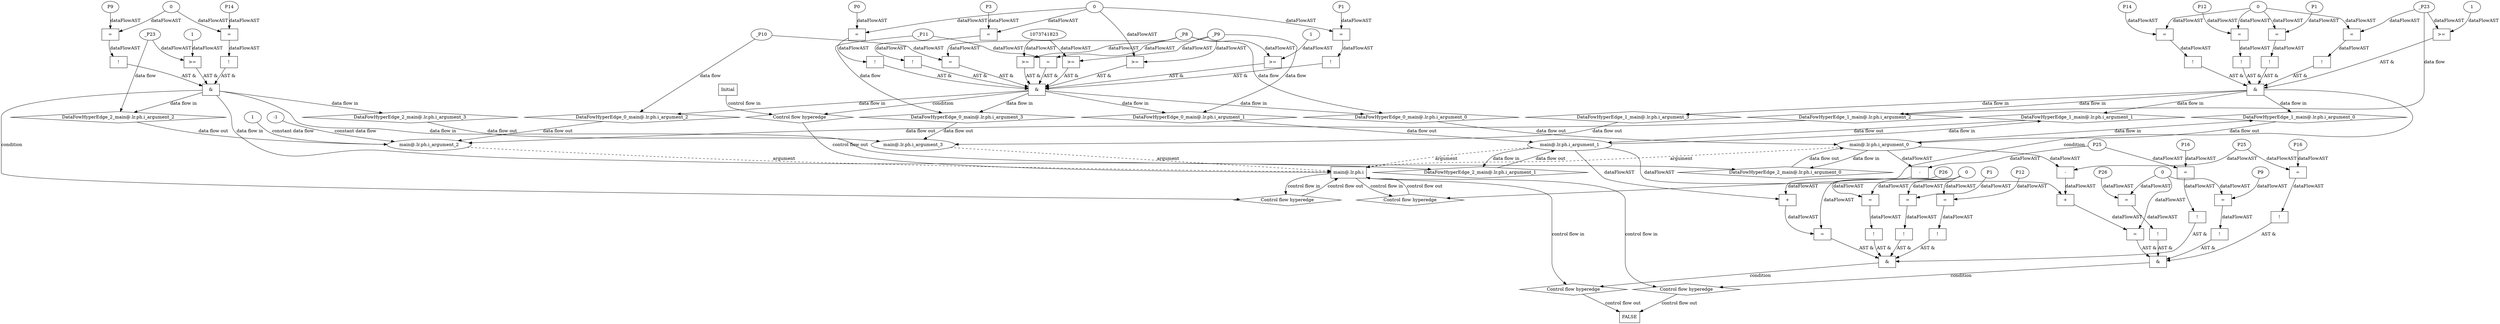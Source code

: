 digraph dag {
"main@.lr.ph.i" [label="main@.lr.ph.i" nodeName="main@.lr.ph.i" class=cfn  shape="rect"];
FALSE [label="FALSE" nodeName=FALSE class=cfn  shape="rect"];
Initial [label="Initial" nodeName=Initial class=cfn  shape="rect"];
ControlFowHyperEdge_0 [label="Control flow hyperedge" nodeName=ControlFowHyperEdge_0 class=controlFlowHyperEdge shape="diamond"];
"Initial" -> ControlFowHyperEdge_0 [label="control flow in"]
ControlFowHyperEdge_0 -> "main@.lr.ph.i" [label="control flow out"]
ControlFowHyperEdge_1 [label="Control flow hyperedge" nodeName=ControlFowHyperEdge_1 class=controlFlowHyperEdge shape="diamond"];
"main@.lr.ph.i" -> ControlFowHyperEdge_1 [label="control flow in"]
ControlFowHyperEdge_1 -> "main@.lr.ph.i" [label="control flow out"]
ControlFowHyperEdge_2 [label="Control flow hyperedge" nodeName=ControlFowHyperEdge_2 class=controlFlowHyperEdge shape="diamond"];
"main@.lr.ph.i" -> ControlFowHyperEdge_2 [label="control flow in"]
ControlFowHyperEdge_2 -> "main@.lr.ph.i" [label="control flow out"]
ControlFowHyperEdge_3 [label="Control flow hyperedge" nodeName=ControlFowHyperEdge_3 class=controlFlowHyperEdge shape="diamond"];
"main@.lr.ph.i" -> ControlFowHyperEdge_3 [label="control flow in"]
ControlFowHyperEdge_3 -> "FALSE" [label="control flow out"]
ControlFowHyperEdge_4 [label="Control flow hyperedge" nodeName=ControlFowHyperEdge_4 class=controlFlowHyperEdge shape="diamond"];
"main@.lr.ph.i" -> ControlFowHyperEdge_4 [label="control flow in"]
ControlFowHyperEdge_4 -> "FALSE" [label="control flow out"]
"main@.lr.ph.i_argument_0" [label="main@.lr.ph.i_argument_0" nodeName=argument0 class=argument  head="main@.lr.ph.i" shape="oval"];
"main@.lr.ph.i_argument_0" -> "main@.lr.ph.i"[label="argument" style="dashed"]
"main@.lr.ph.i_argument_1" [label="main@.lr.ph.i_argument_1" nodeName=argument1 class=argument  head="main@.lr.ph.i" shape="oval"];
"main@.lr.ph.i_argument_1" -> "main@.lr.ph.i"[label="argument" style="dashed"]
"main@.lr.ph.i_argument_2" [label="main@.lr.ph.i_argument_2" nodeName=argument2 class=argument  head="main@.lr.ph.i" shape="oval"];
"main@.lr.ph.i_argument_2" -> "main@.lr.ph.i"[label="argument" style="dashed"]
"main@.lr.ph.i_argument_3" [label="main@.lr.ph.i_argument_3" nodeName=argument3 class=argument  head="main@.lr.ph.i" shape="oval"];
"main@.lr.ph.i_argument_3" -> "main@.lr.ph.i"[label="argument" style="dashed"]

"xxxmain@.lr.ph.i___Initial_0xxx_and" [label="&" nodeName="xxxmain@.lr.ph.i___Initial_0xxx_and" class=Operator shape="rect"];
"xxxmain@.lr.ph.i___Initial_0xxxguard7_node_0" [label=">=" nodeName="xxxmain@.lr.ph.i___Initial_0xxxguard7_node_0" class=Operator  shape="rect"];
"xxxmain@.lr.ph.i___Initial_0xxxguard7_node_2" [label="1" nodeName="xxxmain@.lr.ph.i___Initial_0xxxguard7_node_2" class=Literal ];
"xxxmain@.lr.ph.i___Initial_0xxxdataFlow_0_node_0" -> "xxxmain@.lr.ph.i___Initial_0xxxguard7_node_0"[label="dataFlowAST"]
"xxxmain@.lr.ph.i___Initial_0xxxguard7_node_2" -> "xxxmain@.lr.ph.i___Initial_0xxxguard7_node_0"[label="dataFlowAST"]

"xxxmain@.lr.ph.i___Initial_0xxxguard7_node_0" -> "xxxmain@.lr.ph.i___Initial_0xxx_and" [label="AST &"];
"xxxmain@.lr.ph.i___Initial_0xxxguard5_node_0" [label="=" nodeName="xxxmain@.lr.ph.i___Initial_0xxxguard5_node_0" class=Operator  shape="rect"];
"xxxmain@.lr.ph.i___Initial_0xxxdataFlow3_node_0" -> "xxxmain@.lr.ph.i___Initial_0xxxguard5_node_0"[label="dataFlowAST"]
"xxxmain@.lr.ph.i___Initial_0xxxdataFlow1_node_0" -> "xxxmain@.lr.ph.i___Initial_0xxxguard5_node_0"[label="dataFlowAST"]

"xxxmain@.lr.ph.i___Initial_0xxxguard5_node_0" -> "xxxmain@.lr.ph.i___Initial_0xxx_and" [label="AST &"];
"xxxmain@.lr.ph.i___Initial_0xxxguard6_node_0" [label="!" nodeName="xxxmain@.lr.ph.i___Initial_0xxxguard6_node_0" class=Operator shape="rect"];
"xxxmain@.lr.ph.i___Initial_0xxxguard6_node_1" [label="=" nodeName="xxxmain@.lr.ph.i___Initial_0xxxguard6_node_1" class=Operator  shape="rect"];
"xxxmain@.lr.ph.i___Initial_0xxxguard6_node_2" [label="P3" nodeName="xxxmain@.lr.ph.i___Initial_0xxxguard6_node_2" class=Constant ];
"xxxmain@.lr.ph.i___Initial_0xxxguard6_node_1" -> "xxxmain@.lr.ph.i___Initial_0xxxguard6_node_0"[label="dataFlowAST"]
"xxxmain@.lr.ph.i___Initial_0xxxguard6_node_2" -> "xxxmain@.lr.ph.i___Initial_0xxxguard6_node_1"[label="dataFlowAST"]
"xxxmain@.lr.ph.i___Initial_0xxxguard_0_node_2" -> "xxxmain@.lr.ph.i___Initial_0xxxguard6_node_1"[label="dataFlowAST"]

"xxxmain@.lr.ph.i___Initial_0xxxguard6_node_0" -> "xxxmain@.lr.ph.i___Initial_0xxx_and" [label="AST &"];
"xxxmain@.lr.ph.i___Initial_0xxxguard3_node_0" [label="=" nodeName="xxxmain@.lr.ph.i___Initial_0xxxguard3_node_0" class=Operator  shape="rect"];
"xxxmain@.lr.ph.i___Initial_0xxxdataFlow2_node_0" -> "xxxmain@.lr.ph.i___Initial_0xxxguard3_node_0"[label="dataFlowAST"]
"xxxmain@.lr.ph.i___Initial_0xxxdataFlow_0_node_0" -> "xxxmain@.lr.ph.i___Initial_0xxxguard3_node_0"[label="dataFlowAST"]

"xxxmain@.lr.ph.i___Initial_0xxxguard3_node_0" -> "xxxmain@.lr.ph.i___Initial_0xxx_and" [label="AST &"];
"xxxmain@.lr.ph.i___Initial_0xxxguard2_node_0" [label=">=" nodeName="xxxmain@.lr.ph.i___Initial_0xxxguard2_node_0" class=Operator  shape="rect"];
"xxxmain@.lr.ph.i___Initial_0xxxguard1_node_1" -> "xxxmain@.lr.ph.i___Initial_0xxxguard2_node_0"[label="dataFlowAST"]
"xxxmain@.lr.ph.i___Initial_0xxxdataFlow1_node_0" -> "xxxmain@.lr.ph.i___Initial_0xxxguard2_node_0"[label="dataFlowAST"]

"xxxmain@.lr.ph.i___Initial_0xxxguard2_node_0" -> "xxxmain@.lr.ph.i___Initial_0xxx_and" [label="AST &"];
"xxxmain@.lr.ph.i___Initial_0xxxguard1_node_0" [label=">=" nodeName="xxxmain@.lr.ph.i___Initial_0xxxguard1_node_0" class=Operator  shape="rect"];
"xxxmain@.lr.ph.i___Initial_0xxxguard1_node_1" [label="1073741823" nodeName="xxxmain@.lr.ph.i___Initial_0xxxguard1_node_1" class=Literal ];
"xxxmain@.lr.ph.i___Initial_0xxxguard1_node_1" -> "xxxmain@.lr.ph.i___Initial_0xxxguard1_node_0"[label="dataFlowAST"]
"xxxmain@.lr.ph.i___Initial_0xxxdataFlow_0_node_0" -> "xxxmain@.lr.ph.i___Initial_0xxxguard1_node_0"[label="dataFlowAST"]

"xxxmain@.lr.ph.i___Initial_0xxxguard1_node_0" -> "xxxmain@.lr.ph.i___Initial_0xxx_and" [label="AST &"];
"xxxmain@.lr.ph.i___Initial_0xxxguard_0_node_0" [label=">=" nodeName="xxxmain@.lr.ph.i___Initial_0xxxguard_0_node_0" class=Operator  shape="rect"];
"xxxmain@.lr.ph.i___Initial_0xxxguard_0_node_2" [label="0" nodeName="xxxmain@.lr.ph.i___Initial_0xxxguard_0_node_2" class=Literal ];
"xxxmain@.lr.ph.i___Initial_0xxxdataFlow1_node_0" -> "xxxmain@.lr.ph.i___Initial_0xxxguard_0_node_0"[label="dataFlowAST"]
"xxxmain@.lr.ph.i___Initial_0xxxguard_0_node_2" -> "xxxmain@.lr.ph.i___Initial_0xxxguard_0_node_0"[label="dataFlowAST"]

"xxxmain@.lr.ph.i___Initial_0xxxguard_0_node_0" -> "xxxmain@.lr.ph.i___Initial_0xxx_and" [label="AST &"];
"xxxmain@.lr.ph.i___Initial_0xxxguard8_node_0" [label="!" nodeName="xxxmain@.lr.ph.i___Initial_0xxxguard8_node_0" class=Operator shape="rect"];
"xxxmain@.lr.ph.i___Initial_0xxxguard8_node_1" [label="=" nodeName="xxxmain@.lr.ph.i___Initial_0xxxguard8_node_1" class=Operator  shape="rect"];
"xxxmain@.lr.ph.i___Initial_0xxxguard8_node_2" [label="P1" nodeName="xxxmain@.lr.ph.i___Initial_0xxxguard8_node_2" class=Constant ];
"xxxmain@.lr.ph.i___Initial_0xxxguard8_node_1" -> "xxxmain@.lr.ph.i___Initial_0xxxguard8_node_0"[label="dataFlowAST"]
"xxxmain@.lr.ph.i___Initial_0xxxguard8_node_2" -> "xxxmain@.lr.ph.i___Initial_0xxxguard8_node_1"[label="dataFlowAST"]
"xxxmain@.lr.ph.i___Initial_0xxxguard_0_node_2" -> "xxxmain@.lr.ph.i___Initial_0xxxguard8_node_1"[label="dataFlowAST"]

"xxxmain@.lr.ph.i___Initial_0xxxguard8_node_0" -> "xxxmain@.lr.ph.i___Initial_0xxx_and" [label="AST &"];
"xxxmain@.lr.ph.i___Initial_0xxxguard4_node_0" [label="!" nodeName="xxxmain@.lr.ph.i___Initial_0xxxguard4_node_0" class=Operator shape="rect"];
"xxxmain@.lr.ph.i___Initial_0xxxguard4_node_1" [label="=" nodeName="xxxmain@.lr.ph.i___Initial_0xxxguard4_node_1" class=Operator  shape="rect"];
"xxxmain@.lr.ph.i___Initial_0xxxguard4_node_2" [label="P0" nodeName="xxxmain@.lr.ph.i___Initial_0xxxguard4_node_2" class=Constant ];
"xxxmain@.lr.ph.i___Initial_0xxxguard4_node_1" -> "xxxmain@.lr.ph.i___Initial_0xxxguard4_node_0"[label="dataFlowAST"]
"xxxmain@.lr.ph.i___Initial_0xxxguard4_node_2" -> "xxxmain@.lr.ph.i___Initial_0xxxguard4_node_1"[label="dataFlowAST"]
"xxxmain@.lr.ph.i___Initial_0xxxguard_0_node_2" -> "xxxmain@.lr.ph.i___Initial_0xxxguard4_node_1"[label="dataFlowAST"]

"xxxmain@.lr.ph.i___Initial_0xxxguard4_node_0" -> "xxxmain@.lr.ph.i___Initial_0xxx_and" [label="AST &"];
"xxxmain@.lr.ph.i___Initial_0xxx_and" -> "ControlFowHyperEdge_0" [label="condition"];
"xxxmain@.lr.ph.i___Initial_0xxxdataFlow_0_node_0" [label="_P8" nodeName="xxxmain@.lr.ph.i___Initial_0xxxdataFlow_0_node_0" class=Constant ];

"xxxmain@.lr.ph.i___Initial_0xxxdataFlow_0_node_0" -> "DataFowHyperEdge_0_main@.lr.ph.i_argument_0" [label="data flow"];
"xxxmain@.lr.ph.i___Initial_0xxxdataFlow1_node_0" [label="_P9" nodeName="xxxmain@.lr.ph.i___Initial_0xxxdataFlow1_node_0" class=Constant ];

"xxxmain@.lr.ph.i___Initial_0xxxdataFlow1_node_0" -> "DataFowHyperEdge_0_main@.lr.ph.i_argument_1" [label="data flow"];
"xxxmain@.lr.ph.i___Initial_0xxxdataFlow2_node_0" [label="_P10" nodeName="xxxmain@.lr.ph.i___Initial_0xxxdataFlow2_node_0" class=Constant ];

"xxxmain@.lr.ph.i___Initial_0xxxdataFlow2_node_0" -> "DataFowHyperEdge_0_main@.lr.ph.i_argument_2" [label="data flow"];
"xxxmain@.lr.ph.i___Initial_0xxxdataFlow3_node_0" [label="_P11" nodeName="xxxmain@.lr.ph.i___Initial_0xxxdataFlow3_node_0" class=Constant ];

"xxxmain@.lr.ph.i___Initial_0xxxdataFlow3_node_0" -> "DataFowHyperEdge_0_main@.lr.ph.i_argument_3" [label="data flow"];
"xxxmain@.lr.ph.i___main@.lr.ph.i_1xxx_and" [label="&" nodeName="xxxmain@.lr.ph.i___main@.lr.ph.i_1xxx_and" class=Operator shape="rect"];
"xxxmain@.lr.ph.i___main@.lr.ph.i_1xxxguard2_node_0" [label="!" nodeName="xxxmain@.lr.ph.i___main@.lr.ph.i_1xxxguard2_node_0" class=Operator shape="rect"];
"xxxmain@.lr.ph.i___main@.lr.ph.i_1xxxguard2_node_1" [label="=" nodeName="xxxmain@.lr.ph.i___main@.lr.ph.i_1xxxguard2_node_1" class=Operator  shape="rect"];
"xxxmain@.lr.ph.i___main@.lr.ph.i_1xxxguard2_node_2" [label="P12" nodeName="xxxmain@.lr.ph.i___main@.lr.ph.i_1xxxguard2_node_2" class=Constant ];
"xxxmain@.lr.ph.i___main@.lr.ph.i_1xxxguard2_node_1" -> "xxxmain@.lr.ph.i___main@.lr.ph.i_1xxxguard2_node_0"[label="dataFlowAST"]
"xxxmain@.lr.ph.i___main@.lr.ph.i_1xxxguard2_node_2" -> "xxxmain@.lr.ph.i___main@.lr.ph.i_1xxxguard2_node_1"[label="dataFlowAST"]
"xxxmain@.lr.ph.i___main@.lr.ph.i_1xxxguard1_node_3" -> "xxxmain@.lr.ph.i___main@.lr.ph.i_1xxxguard2_node_1"[label="dataFlowAST"]

"xxxmain@.lr.ph.i___main@.lr.ph.i_1xxxguard2_node_0" -> "xxxmain@.lr.ph.i___main@.lr.ph.i_1xxx_and" [label="AST &"];
"xxxmain@.lr.ph.i___main@.lr.ph.i_1xxxguard_0_node_0" [label=">=" nodeName="xxxmain@.lr.ph.i___main@.lr.ph.i_1xxxguard_0_node_0" class=Operator  shape="rect"];
"xxxmain@.lr.ph.i___main@.lr.ph.i_1xxxguard_0_node_1" [label="1" nodeName="xxxmain@.lr.ph.i___main@.lr.ph.i_1xxxguard_0_node_1" class=Literal ];
"xxxmain@.lr.ph.i___main@.lr.ph.i_1xxxguard_0_node_1" -> "xxxmain@.lr.ph.i___main@.lr.ph.i_1xxxguard_0_node_0"[label="dataFlowAST"]
"xxxmain@.lr.ph.i___main@.lr.ph.i_1xxxdataFlow_0_node_0" -> "xxxmain@.lr.ph.i___main@.lr.ph.i_1xxxguard_0_node_0"[label="dataFlowAST"]

"xxxmain@.lr.ph.i___main@.lr.ph.i_1xxxguard_0_node_0" -> "xxxmain@.lr.ph.i___main@.lr.ph.i_1xxx_and" [label="AST &"];
"xxxmain@.lr.ph.i___main@.lr.ph.i_1xxxguard3_node_0" [label="!" nodeName="xxxmain@.lr.ph.i___main@.lr.ph.i_1xxxguard3_node_0" class=Operator shape="rect"];
"xxxmain@.lr.ph.i___main@.lr.ph.i_1xxxguard3_node_1" [label="=" nodeName="xxxmain@.lr.ph.i___main@.lr.ph.i_1xxxguard3_node_1" class=Operator  shape="rect"];
"xxxmain@.lr.ph.i___main@.lr.ph.i_1xxxguard3_node_2" [label="P14" nodeName="xxxmain@.lr.ph.i___main@.lr.ph.i_1xxxguard3_node_2" class=Constant ];
"xxxmain@.lr.ph.i___main@.lr.ph.i_1xxxguard3_node_1" -> "xxxmain@.lr.ph.i___main@.lr.ph.i_1xxxguard3_node_0"[label="dataFlowAST"]
"xxxmain@.lr.ph.i___main@.lr.ph.i_1xxxguard3_node_2" -> "xxxmain@.lr.ph.i___main@.lr.ph.i_1xxxguard3_node_1"[label="dataFlowAST"]
"xxxmain@.lr.ph.i___main@.lr.ph.i_1xxxguard1_node_3" -> "xxxmain@.lr.ph.i___main@.lr.ph.i_1xxxguard3_node_1"[label="dataFlowAST"]

"xxxmain@.lr.ph.i___main@.lr.ph.i_1xxxguard3_node_0" -> "xxxmain@.lr.ph.i___main@.lr.ph.i_1xxx_and" [label="AST &"];
"xxxmain@.lr.ph.i___main@.lr.ph.i_1xxxguard1_node_0" [label="!" nodeName="xxxmain@.lr.ph.i___main@.lr.ph.i_1xxxguard1_node_0" class=Operator shape="rect"];
"xxxmain@.lr.ph.i___main@.lr.ph.i_1xxxguard1_node_1" [label="=" nodeName="xxxmain@.lr.ph.i___main@.lr.ph.i_1xxxguard1_node_1" class=Operator  shape="rect"];
"xxxmain@.lr.ph.i___main@.lr.ph.i_1xxxguard1_node_2" [label="P1" nodeName="xxxmain@.lr.ph.i___main@.lr.ph.i_1xxxguard1_node_2" class=Constant ];
"xxxmain@.lr.ph.i___main@.lr.ph.i_1xxxguard1_node_3" [label="0" nodeName="xxxmain@.lr.ph.i___main@.lr.ph.i_1xxxguard1_node_3" class=Literal ];
"xxxmain@.lr.ph.i___main@.lr.ph.i_1xxxguard1_node_1" -> "xxxmain@.lr.ph.i___main@.lr.ph.i_1xxxguard1_node_0"[label="dataFlowAST"]
"xxxmain@.lr.ph.i___main@.lr.ph.i_1xxxguard1_node_2" -> "xxxmain@.lr.ph.i___main@.lr.ph.i_1xxxguard1_node_1"[label="dataFlowAST"]
"xxxmain@.lr.ph.i___main@.lr.ph.i_1xxxguard1_node_3" -> "xxxmain@.lr.ph.i___main@.lr.ph.i_1xxxguard1_node_1"[label="dataFlowAST"]

"xxxmain@.lr.ph.i___main@.lr.ph.i_1xxxguard1_node_0" -> "xxxmain@.lr.ph.i___main@.lr.ph.i_1xxx_and" [label="AST &"];
"xxxmain@.lr.ph.i___main@.lr.ph.i_1xxxguard4_node_0" [label="!" nodeName="xxxmain@.lr.ph.i___main@.lr.ph.i_1xxxguard4_node_0" class=Operator shape="rect"];
"xxxmain@.lr.ph.i___main@.lr.ph.i_1xxxguard4_node_1" [label="=" nodeName="xxxmain@.lr.ph.i___main@.lr.ph.i_1xxxguard4_node_1" class=Operator  shape="rect"];
"xxxmain@.lr.ph.i___main@.lr.ph.i_1xxxguard4_node_1" -> "xxxmain@.lr.ph.i___main@.lr.ph.i_1xxxguard4_node_0"[label="dataFlowAST"]
"xxxmain@.lr.ph.i___main@.lr.ph.i_1xxxdataFlow_0_node_0" -> "xxxmain@.lr.ph.i___main@.lr.ph.i_1xxxguard4_node_1"[label="dataFlowAST"]
"xxxmain@.lr.ph.i___main@.lr.ph.i_1xxxguard1_node_3" -> "xxxmain@.lr.ph.i___main@.lr.ph.i_1xxxguard4_node_1"[label="dataFlowAST"]

"xxxmain@.lr.ph.i___main@.lr.ph.i_1xxxguard4_node_0" -> "xxxmain@.lr.ph.i___main@.lr.ph.i_1xxx_and" [label="AST &"];
"xxxmain@.lr.ph.i___main@.lr.ph.i_1xxx_and" -> "ControlFowHyperEdge_1" [label="condition"];
"xxxmain@.lr.ph.i___main@.lr.ph.i_1xxxdataFlow_0_node_0" [label="_P23" nodeName="xxxmain@.lr.ph.i___main@.lr.ph.i_1xxxdataFlow_0_node_0" class=Constant ];

"xxxmain@.lr.ph.i___main@.lr.ph.i_1xxxdataFlow_0_node_0" -> "DataFowHyperEdge_1_main@.lr.ph.i_argument_2" [label="data flow"];
"xxxmain@.lr.ph.i___main@.lr.ph.i_2xxx_and" [label="&" nodeName="xxxmain@.lr.ph.i___main@.lr.ph.i_2xxx_and" class=Operator shape="rect"];
"xxxmain@.lr.ph.i___main@.lr.ph.i_2xxxguard_0_node_0" [label="!" nodeName="xxxmain@.lr.ph.i___main@.lr.ph.i_2xxxguard_0_node_0" class=Operator shape="rect"];
"xxxmain@.lr.ph.i___main@.lr.ph.i_2xxxguard_0_node_1" [label="=" nodeName="xxxmain@.lr.ph.i___main@.lr.ph.i_2xxxguard_0_node_1" class=Operator  shape="rect"];
"xxxmain@.lr.ph.i___main@.lr.ph.i_2xxxguard_0_node_2" [label="P9" nodeName="xxxmain@.lr.ph.i___main@.lr.ph.i_2xxxguard_0_node_2" class=Constant ];
"xxxmain@.lr.ph.i___main@.lr.ph.i_2xxxguard_0_node_3" [label="0" nodeName="xxxmain@.lr.ph.i___main@.lr.ph.i_2xxxguard_0_node_3" class=Literal ];
"xxxmain@.lr.ph.i___main@.lr.ph.i_2xxxguard_0_node_1" -> "xxxmain@.lr.ph.i___main@.lr.ph.i_2xxxguard_0_node_0"[label="dataFlowAST"]
"xxxmain@.lr.ph.i___main@.lr.ph.i_2xxxguard_0_node_2" -> "xxxmain@.lr.ph.i___main@.lr.ph.i_2xxxguard_0_node_1"[label="dataFlowAST"]
"xxxmain@.lr.ph.i___main@.lr.ph.i_2xxxguard_0_node_3" -> "xxxmain@.lr.ph.i___main@.lr.ph.i_2xxxguard_0_node_1"[label="dataFlowAST"]

"xxxmain@.lr.ph.i___main@.lr.ph.i_2xxxguard_0_node_0" -> "xxxmain@.lr.ph.i___main@.lr.ph.i_2xxx_and" [label="AST &"];
"xxxmain@.lr.ph.i___main@.lr.ph.i_2xxxguard1_node_0" [label="!" nodeName="xxxmain@.lr.ph.i___main@.lr.ph.i_2xxxguard1_node_0" class=Operator shape="rect"];
"xxxmain@.lr.ph.i___main@.lr.ph.i_2xxxguard1_node_1" [label="=" nodeName="xxxmain@.lr.ph.i___main@.lr.ph.i_2xxxguard1_node_1" class=Operator  shape="rect"];
"xxxmain@.lr.ph.i___main@.lr.ph.i_2xxxguard1_node_2" [label="P14" nodeName="xxxmain@.lr.ph.i___main@.lr.ph.i_2xxxguard1_node_2" class=Constant ];
"xxxmain@.lr.ph.i___main@.lr.ph.i_2xxxguard1_node_1" -> "xxxmain@.lr.ph.i___main@.lr.ph.i_2xxxguard1_node_0"[label="dataFlowAST"]
"xxxmain@.lr.ph.i___main@.lr.ph.i_2xxxguard1_node_2" -> "xxxmain@.lr.ph.i___main@.lr.ph.i_2xxxguard1_node_1"[label="dataFlowAST"]
"xxxmain@.lr.ph.i___main@.lr.ph.i_2xxxguard_0_node_3" -> "xxxmain@.lr.ph.i___main@.lr.ph.i_2xxxguard1_node_1"[label="dataFlowAST"]

"xxxmain@.lr.ph.i___main@.lr.ph.i_2xxxguard1_node_0" -> "xxxmain@.lr.ph.i___main@.lr.ph.i_2xxx_and" [label="AST &"];
"xxxmain@.lr.ph.i___main@.lr.ph.i_2xxxguard2_node_0" [label=">=" nodeName="xxxmain@.lr.ph.i___main@.lr.ph.i_2xxxguard2_node_0" class=Operator  shape="rect"];
"xxxmain@.lr.ph.i___main@.lr.ph.i_2xxxguard2_node_2" [label="1" nodeName="xxxmain@.lr.ph.i___main@.lr.ph.i_2xxxguard2_node_2" class=Literal ];
"xxxmain@.lr.ph.i___main@.lr.ph.i_2xxxdataFlow_0_node_0" -> "xxxmain@.lr.ph.i___main@.lr.ph.i_2xxxguard2_node_0"[label="dataFlowAST"]
"xxxmain@.lr.ph.i___main@.lr.ph.i_2xxxguard2_node_2" -> "xxxmain@.lr.ph.i___main@.lr.ph.i_2xxxguard2_node_0"[label="dataFlowAST"]

"xxxmain@.lr.ph.i___main@.lr.ph.i_2xxxguard2_node_0" -> "xxxmain@.lr.ph.i___main@.lr.ph.i_2xxx_and" [label="AST &"];
"xxxmain@.lr.ph.i___main@.lr.ph.i_2xxx_and" -> "ControlFowHyperEdge_2" [label="condition"];
"xxxmain@.lr.ph.i___main@.lr.ph.i_2xxxdataFlow_0_node_0" [label="_P23" nodeName="xxxmain@.lr.ph.i___main@.lr.ph.i_2xxxdataFlow_0_node_0" class=Constant ];

"xxxmain@.lr.ph.i___main@.lr.ph.i_2xxxdataFlow_0_node_0" -> "DataFowHyperEdge_2_main@.lr.ph.i_argument_2" [label="data flow"];
"xxxFALSE___main@.lr.ph.i_3xxx_and" [label="&" nodeName="xxxFALSE___main@.lr.ph.i_3xxx_and" class=Operator shape="rect"];
"xxxFALSE___main@.lr.ph.i_3xxxguard2_node_0" [label="=" nodeName="xxxFALSE___main@.lr.ph.i_3xxxguard2_node_0" class=Operator  shape="rect"];
"xxxFALSE___main@.lr.ph.i_3xxxguard2_node_1" [label="+" nodeName="xxxFALSE___main@.lr.ph.i_3xxxguard2_node_1" class= Operator shape="rect"];
"xxxFALSE___main@.lr.ph.i_3xxxguard2_node_3" [label="-" nodeName="xxxFALSE___main@.lr.ph.i_3xxxguard2_node_3" class= Operator shape="rect"];
"xxxFALSE___main@.lr.ph.i_3xxxguard2_node_5" [label="P25" nodeName="xxxFALSE___main@.lr.ph.i_3xxxguard2_node_5" class=Constant ];
"xxxFALSE___main@.lr.ph.i_3xxxguard2_node_1" -> "xxxFALSE___main@.lr.ph.i_3xxxguard2_node_0"[label="dataFlowAST"]
"xxxFALSE___main@.lr.ph.i_3xxxguard_0_node_3" -> "xxxFALSE___main@.lr.ph.i_3xxxguard2_node_0"[label="dataFlowAST"]
"main@.lr.ph.i_argument_1" -> "xxxFALSE___main@.lr.ph.i_3xxxguard2_node_1"[label="dataFlowAST"]
"xxxFALSE___main@.lr.ph.i_3xxxguard2_node_3" -> "xxxFALSE___main@.lr.ph.i_3xxxguard2_node_1"[label="dataFlowAST"]
"main@.lr.ph.i_argument_0" -> "xxxFALSE___main@.lr.ph.i_3xxxguard2_node_3"[label="dataFlowAST"]
"xxxFALSE___main@.lr.ph.i_3xxxguard2_node_5" -> "xxxFALSE___main@.lr.ph.i_3xxxguard2_node_3"[label="dataFlowAST"]

"xxxFALSE___main@.lr.ph.i_3xxxguard2_node_0" -> "xxxFALSE___main@.lr.ph.i_3xxx_and" [label="AST &"];
"xxxFALSE___main@.lr.ph.i_3xxxguard3_node_0" [label="!" nodeName="xxxFALSE___main@.lr.ph.i_3xxxguard3_node_0" class=Operator shape="rect"];
"xxxFALSE___main@.lr.ph.i_3xxxguard3_node_1" [label="=" nodeName="xxxFALSE___main@.lr.ph.i_3xxxguard3_node_1" class=Operator  shape="rect"];
"xxxFALSE___main@.lr.ph.i_3xxxguard3_node_2" [label="P12" nodeName="xxxFALSE___main@.lr.ph.i_3xxxguard3_node_2" class=Constant ];
"xxxFALSE___main@.lr.ph.i_3xxxguard3_node_1" -> "xxxFALSE___main@.lr.ph.i_3xxxguard3_node_0"[label="dataFlowAST"]
"xxxFALSE___main@.lr.ph.i_3xxxguard3_node_2" -> "xxxFALSE___main@.lr.ph.i_3xxxguard3_node_1"[label="dataFlowAST"]
"xxxFALSE___main@.lr.ph.i_3xxxguard_0_node_3" -> "xxxFALSE___main@.lr.ph.i_3xxxguard3_node_1"[label="dataFlowAST"]

"xxxFALSE___main@.lr.ph.i_3xxxguard3_node_0" -> "xxxFALSE___main@.lr.ph.i_3xxx_and" [label="AST &"];
"xxxFALSE___main@.lr.ph.i_3xxxguard_0_node_0" [label="!" nodeName="xxxFALSE___main@.lr.ph.i_3xxxguard_0_node_0" class=Operator shape="rect"];
"xxxFALSE___main@.lr.ph.i_3xxxguard_0_node_1" [label="=" nodeName="xxxFALSE___main@.lr.ph.i_3xxxguard_0_node_1" class=Operator  shape="rect"];
"xxxFALSE___main@.lr.ph.i_3xxxguard_0_node_2" [label="P1" nodeName="xxxFALSE___main@.lr.ph.i_3xxxguard_0_node_2" class=Constant ];
"xxxFALSE___main@.lr.ph.i_3xxxguard_0_node_3" [label="0" nodeName="xxxFALSE___main@.lr.ph.i_3xxxguard_0_node_3" class=Literal ];
"xxxFALSE___main@.lr.ph.i_3xxxguard_0_node_1" -> "xxxFALSE___main@.lr.ph.i_3xxxguard_0_node_0"[label="dataFlowAST"]
"xxxFALSE___main@.lr.ph.i_3xxxguard_0_node_2" -> "xxxFALSE___main@.lr.ph.i_3xxxguard_0_node_1"[label="dataFlowAST"]
"xxxFALSE___main@.lr.ph.i_3xxxguard_0_node_3" -> "xxxFALSE___main@.lr.ph.i_3xxxguard_0_node_1"[label="dataFlowAST"]

"xxxFALSE___main@.lr.ph.i_3xxxguard_0_node_0" -> "xxxFALSE___main@.lr.ph.i_3xxx_and" [label="AST &"];
"xxxFALSE___main@.lr.ph.i_3xxxguard1_node_0" [label="!" nodeName="xxxFALSE___main@.lr.ph.i_3xxxguard1_node_0" class=Operator shape="rect"];
"xxxFALSE___main@.lr.ph.i_3xxxguard1_node_1" [label="=" nodeName="xxxFALSE___main@.lr.ph.i_3xxxguard1_node_1" class=Operator  shape="rect"];
"xxxFALSE___main@.lr.ph.i_3xxxguard1_node_2" [label="P26" nodeName="xxxFALSE___main@.lr.ph.i_3xxxguard1_node_2" class=Constant ];
"xxxFALSE___main@.lr.ph.i_3xxxguard1_node_1" -> "xxxFALSE___main@.lr.ph.i_3xxxguard1_node_0"[label="dataFlowAST"]
"xxxFALSE___main@.lr.ph.i_3xxxguard1_node_2" -> "xxxFALSE___main@.lr.ph.i_3xxxguard1_node_1"[label="dataFlowAST"]
"xxxFALSE___main@.lr.ph.i_3xxxguard_0_node_3" -> "xxxFALSE___main@.lr.ph.i_3xxxguard1_node_1"[label="dataFlowAST"]

"xxxFALSE___main@.lr.ph.i_3xxxguard1_node_0" -> "xxxFALSE___main@.lr.ph.i_3xxx_and" [label="AST &"];
"xxxFALSE___main@.lr.ph.i_3xxxguard4_node_0" [label="!" nodeName="xxxFALSE___main@.lr.ph.i_3xxxguard4_node_0" class=Operator shape="rect"];
"xxxFALSE___main@.lr.ph.i_3xxxguard4_node_1" [label="=" nodeName="xxxFALSE___main@.lr.ph.i_3xxxguard4_node_1" class=Operator  shape="rect"];
"xxxFALSE___main@.lr.ph.i_3xxxguard4_node_3" [label="P16" nodeName="xxxFALSE___main@.lr.ph.i_3xxxguard4_node_3" class=Constant ];
"xxxFALSE___main@.lr.ph.i_3xxxguard4_node_1" -> "xxxFALSE___main@.lr.ph.i_3xxxguard4_node_0"[label="dataFlowAST"]
"xxxFALSE___main@.lr.ph.i_3xxxguard2_node_5" -> "xxxFALSE___main@.lr.ph.i_3xxxguard4_node_1"[label="dataFlowAST"]
"xxxFALSE___main@.lr.ph.i_3xxxguard4_node_3" -> "xxxFALSE___main@.lr.ph.i_3xxxguard4_node_1"[label="dataFlowAST"]

"xxxFALSE___main@.lr.ph.i_3xxxguard4_node_0" -> "xxxFALSE___main@.lr.ph.i_3xxx_and" [label="AST &"];
"xxxFALSE___main@.lr.ph.i_3xxx_and" -> "ControlFowHyperEdge_3" [label="condition"];
"xxxFALSE___main@.lr.ph.i_4xxx_and" [label="&" nodeName="xxxFALSE___main@.lr.ph.i_4xxx_and" class=Operator shape="rect"];
"xxxFALSE___main@.lr.ph.i_4xxxguard_0_node_0" [label="=" nodeName="xxxFALSE___main@.lr.ph.i_4xxxguard_0_node_0" class=Operator  shape="rect"];
"xxxFALSE___main@.lr.ph.i_4xxxguard_0_node_1" [label="+" nodeName="xxxFALSE___main@.lr.ph.i_4xxxguard_0_node_1" class= Operator shape="rect"];
"xxxFALSE___main@.lr.ph.i_4xxxguard_0_node_3" [label="-" nodeName="xxxFALSE___main@.lr.ph.i_4xxxguard_0_node_3" class= Operator shape="rect"];
"xxxFALSE___main@.lr.ph.i_4xxxguard_0_node_5" [label="P25" nodeName="xxxFALSE___main@.lr.ph.i_4xxxguard_0_node_5" class=Constant ];
"xxxFALSE___main@.lr.ph.i_4xxxguard_0_node_6" [label="0" nodeName="xxxFALSE___main@.lr.ph.i_4xxxguard_0_node_6" class=Literal ];
"xxxFALSE___main@.lr.ph.i_4xxxguard_0_node_1" -> "xxxFALSE___main@.lr.ph.i_4xxxguard_0_node_0"[label="dataFlowAST"]
"xxxFALSE___main@.lr.ph.i_4xxxguard_0_node_6" -> "xxxFALSE___main@.lr.ph.i_4xxxguard_0_node_0"[label="dataFlowAST"]
"main@.lr.ph.i_argument_1" -> "xxxFALSE___main@.lr.ph.i_4xxxguard_0_node_1"[label="dataFlowAST"]
"xxxFALSE___main@.lr.ph.i_4xxxguard_0_node_3" -> "xxxFALSE___main@.lr.ph.i_4xxxguard_0_node_1"[label="dataFlowAST"]
"main@.lr.ph.i_argument_0" -> "xxxFALSE___main@.lr.ph.i_4xxxguard_0_node_3"[label="dataFlowAST"]
"xxxFALSE___main@.lr.ph.i_4xxxguard_0_node_5" -> "xxxFALSE___main@.lr.ph.i_4xxxguard_0_node_3"[label="dataFlowAST"]

"xxxFALSE___main@.lr.ph.i_4xxxguard_0_node_0" -> "xxxFALSE___main@.lr.ph.i_4xxx_and" [label="AST &"];
"xxxFALSE___main@.lr.ph.i_4xxxguard1_node_0" [label="!" nodeName="xxxFALSE___main@.lr.ph.i_4xxxguard1_node_0" class=Operator shape="rect"];
"xxxFALSE___main@.lr.ph.i_4xxxguard1_node_1" [label="=" nodeName="xxxFALSE___main@.lr.ph.i_4xxxguard1_node_1" class=Operator  shape="rect"];
"xxxFALSE___main@.lr.ph.i_4xxxguard1_node_2" [label="P9" nodeName="xxxFALSE___main@.lr.ph.i_4xxxguard1_node_2" class=Constant ];
"xxxFALSE___main@.lr.ph.i_4xxxguard1_node_1" -> "xxxFALSE___main@.lr.ph.i_4xxxguard1_node_0"[label="dataFlowAST"]
"xxxFALSE___main@.lr.ph.i_4xxxguard1_node_2" -> "xxxFALSE___main@.lr.ph.i_4xxxguard1_node_1"[label="dataFlowAST"]
"xxxFALSE___main@.lr.ph.i_4xxxguard_0_node_6" -> "xxxFALSE___main@.lr.ph.i_4xxxguard1_node_1"[label="dataFlowAST"]

"xxxFALSE___main@.lr.ph.i_4xxxguard1_node_0" -> "xxxFALSE___main@.lr.ph.i_4xxx_and" [label="AST &"];
"xxxFALSE___main@.lr.ph.i_4xxxguard2_node_0" [label="!" nodeName="xxxFALSE___main@.lr.ph.i_4xxxguard2_node_0" class=Operator shape="rect"];
"xxxFALSE___main@.lr.ph.i_4xxxguard2_node_1" [label="=" nodeName="xxxFALSE___main@.lr.ph.i_4xxxguard2_node_1" class=Operator  shape="rect"];
"xxxFALSE___main@.lr.ph.i_4xxxguard2_node_3" [label="P16" nodeName="xxxFALSE___main@.lr.ph.i_4xxxguard2_node_3" class=Constant ];
"xxxFALSE___main@.lr.ph.i_4xxxguard2_node_1" -> "xxxFALSE___main@.lr.ph.i_4xxxguard2_node_0"[label="dataFlowAST"]
"xxxFALSE___main@.lr.ph.i_4xxxguard_0_node_5" -> "xxxFALSE___main@.lr.ph.i_4xxxguard2_node_1"[label="dataFlowAST"]
"xxxFALSE___main@.lr.ph.i_4xxxguard2_node_3" -> "xxxFALSE___main@.lr.ph.i_4xxxguard2_node_1"[label="dataFlowAST"]

"xxxFALSE___main@.lr.ph.i_4xxxguard2_node_0" -> "xxxFALSE___main@.lr.ph.i_4xxx_and" [label="AST &"];
"xxxFALSE___main@.lr.ph.i_4xxxguard3_node_0" [label="!" nodeName="xxxFALSE___main@.lr.ph.i_4xxxguard3_node_0" class=Operator shape="rect"];
"xxxFALSE___main@.lr.ph.i_4xxxguard3_node_1" [label="=" nodeName="xxxFALSE___main@.lr.ph.i_4xxxguard3_node_1" class=Operator  shape="rect"];
"xxxFALSE___main@.lr.ph.i_4xxxguard3_node_2" [label="P26" nodeName="xxxFALSE___main@.lr.ph.i_4xxxguard3_node_2" class=Constant ];
"xxxFALSE___main@.lr.ph.i_4xxxguard3_node_1" -> "xxxFALSE___main@.lr.ph.i_4xxxguard3_node_0"[label="dataFlowAST"]
"xxxFALSE___main@.lr.ph.i_4xxxguard3_node_2" -> "xxxFALSE___main@.lr.ph.i_4xxxguard3_node_1"[label="dataFlowAST"]
"xxxFALSE___main@.lr.ph.i_4xxxguard_0_node_6" -> "xxxFALSE___main@.lr.ph.i_4xxxguard3_node_1"[label="dataFlowAST"]

"xxxFALSE___main@.lr.ph.i_4xxxguard3_node_0" -> "xxxFALSE___main@.lr.ph.i_4xxx_and" [label="AST &"];
"xxxFALSE___main@.lr.ph.i_4xxx_and" -> "ControlFowHyperEdge_4" [label="condition"];
"DataFowHyperEdge_0_main@.lr.ph.i_argument_0" [label="DataFowHyperEdge_0_main@.lr.ph.i_argument_0" nodeName="DataFowHyperEdge_0_main@.lr.ph.i_argument_0" class=DataFlowHyperedge shape="diamond"];
"DataFowHyperEdge_0_main@.lr.ph.i_argument_0" -> "main@.lr.ph.i_argument_0"[label="data flow out"]
"xxxmain@.lr.ph.i___Initial_0xxx_and" -> "DataFowHyperEdge_0_main@.lr.ph.i_argument_0"[label="data flow in"]
"DataFowHyperEdge_0_main@.lr.ph.i_argument_1" [label="DataFowHyperEdge_0_main@.lr.ph.i_argument_1" nodeName="DataFowHyperEdge_0_main@.lr.ph.i_argument_1" class=DataFlowHyperedge shape="diamond"];
"DataFowHyperEdge_0_main@.lr.ph.i_argument_1" -> "main@.lr.ph.i_argument_1"[label="data flow out"]
"xxxmain@.lr.ph.i___Initial_0xxx_and" -> "DataFowHyperEdge_0_main@.lr.ph.i_argument_1"[label="data flow in"]
"DataFowHyperEdge_0_main@.lr.ph.i_argument_2" [label="DataFowHyperEdge_0_main@.lr.ph.i_argument_2" nodeName="DataFowHyperEdge_0_main@.lr.ph.i_argument_2" class=DataFlowHyperedge shape="diamond"];
"DataFowHyperEdge_0_main@.lr.ph.i_argument_2" -> "main@.lr.ph.i_argument_2"[label="data flow out"]
"xxxmain@.lr.ph.i___Initial_0xxx_and" -> "DataFowHyperEdge_0_main@.lr.ph.i_argument_2"[label="data flow in"]
"DataFowHyperEdge_0_main@.lr.ph.i_argument_3" [label="DataFowHyperEdge_0_main@.lr.ph.i_argument_3" nodeName="DataFowHyperEdge_0_main@.lr.ph.i_argument_3" class=DataFlowHyperedge shape="diamond"];
"DataFowHyperEdge_0_main@.lr.ph.i_argument_3" -> "main@.lr.ph.i_argument_3"[label="data flow out"]
"xxxmain@.lr.ph.i___Initial_0xxx_and" -> "DataFowHyperEdge_0_main@.lr.ph.i_argument_3"[label="data flow in"]
"DataFowHyperEdge_1_main@.lr.ph.i_argument_0" [label="DataFowHyperEdge_1_main@.lr.ph.i_argument_0" nodeName="DataFowHyperEdge_1_main@.lr.ph.i_argument_0" class=DataFlowHyperedge shape="diamond"];
"DataFowHyperEdge_1_main@.lr.ph.i_argument_0" -> "main@.lr.ph.i_argument_0"[label="data flow out"]
"xxxmain@.lr.ph.i___main@.lr.ph.i_1xxx_and" -> "DataFowHyperEdge_1_main@.lr.ph.i_argument_0"[label="data flow in"]
"DataFowHyperEdge_1_main@.lr.ph.i_argument_1" [label="DataFowHyperEdge_1_main@.lr.ph.i_argument_1" nodeName="DataFowHyperEdge_1_main@.lr.ph.i_argument_1" class=DataFlowHyperedge shape="diamond"];
"DataFowHyperEdge_1_main@.lr.ph.i_argument_1" -> "main@.lr.ph.i_argument_1"[label="data flow out"]
"xxxmain@.lr.ph.i___main@.lr.ph.i_1xxx_and" -> "DataFowHyperEdge_1_main@.lr.ph.i_argument_1"[label="data flow in"]
"DataFowHyperEdge_1_main@.lr.ph.i_argument_2" [label="DataFowHyperEdge_1_main@.lr.ph.i_argument_2" nodeName="DataFowHyperEdge_1_main@.lr.ph.i_argument_2" class=DataFlowHyperedge shape="diamond"];
"DataFowHyperEdge_1_main@.lr.ph.i_argument_2" -> "main@.lr.ph.i_argument_2"[label="data flow out"]
"xxxmain@.lr.ph.i___main@.lr.ph.i_1xxx_and" -> "DataFowHyperEdge_1_main@.lr.ph.i_argument_2"[label="data flow in"]
"DataFowHyperEdge_1_main@.lr.ph.i_argument_3" [label="DataFowHyperEdge_1_main@.lr.ph.i_argument_3" nodeName="DataFowHyperEdge_1_main@.lr.ph.i_argument_3" class=DataFlowHyperedge shape="diamond"];
"DataFowHyperEdge_1_main@.lr.ph.i_argument_3" -> "main@.lr.ph.i_argument_3"[label="data flow out"]
"xxxmain@.lr.ph.i___main@.lr.ph.i_1xxx_and" -> "DataFowHyperEdge_1_main@.lr.ph.i_argument_3"[label="data flow in"]
"DataFowHyperEdge_2_main@.lr.ph.i_argument_0" [label="DataFowHyperEdge_2_main@.lr.ph.i_argument_0" nodeName="DataFowHyperEdge_2_main@.lr.ph.i_argument_0" class=DataFlowHyperedge shape="diamond"];
"DataFowHyperEdge_2_main@.lr.ph.i_argument_0" -> "main@.lr.ph.i_argument_0"[label="data flow out"]
"xxxmain@.lr.ph.i___main@.lr.ph.i_2xxx_and" -> "DataFowHyperEdge_2_main@.lr.ph.i_argument_0"[label="data flow in"]
"DataFowHyperEdge_2_main@.lr.ph.i_argument_1" [label="DataFowHyperEdge_2_main@.lr.ph.i_argument_1" nodeName="DataFowHyperEdge_2_main@.lr.ph.i_argument_1" class=DataFlowHyperedge shape="diamond"];
"DataFowHyperEdge_2_main@.lr.ph.i_argument_1" -> "main@.lr.ph.i_argument_1"[label="data flow out"]
"xxxmain@.lr.ph.i___main@.lr.ph.i_2xxx_and" -> "DataFowHyperEdge_2_main@.lr.ph.i_argument_1"[label="data flow in"]
"DataFowHyperEdge_2_main@.lr.ph.i_argument_2" [label="DataFowHyperEdge_2_main@.lr.ph.i_argument_2" nodeName="DataFowHyperEdge_2_main@.lr.ph.i_argument_2" class=DataFlowHyperedge shape="diamond"];
"DataFowHyperEdge_2_main@.lr.ph.i_argument_2" -> "main@.lr.ph.i_argument_2"[label="data flow out"]
"xxxmain@.lr.ph.i___main@.lr.ph.i_2xxx_and" -> "DataFowHyperEdge_2_main@.lr.ph.i_argument_2"[label="data flow in"]
"DataFowHyperEdge_2_main@.lr.ph.i_argument_3" [label="DataFowHyperEdge_2_main@.lr.ph.i_argument_3" nodeName="DataFowHyperEdge_2_main@.lr.ph.i_argument_3" class=DataFlowHyperedge shape="diamond"];
"DataFowHyperEdge_2_main@.lr.ph.i_argument_3" -> "main@.lr.ph.i_argument_3"[label="data flow out"]
"xxxmain@.lr.ph.i___main@.lr.ph.i_2xxx_and" -> "DataFowHyperEdge_2_main@.lr.ph.i_argument_3"[label="data flow in"]
"xxxFALSE___main@.lr.ph.i_3xxxmain@.lr.ph.i_argument_2_constant_-1" [label="-1" nodeName="xxxFALSE___main@.lr.ph.i_3xxxmain@.lr.ph.i_argument_2_constant_-1" class=Constant];
"xxxFALSE___main@.lr.ph.i_3xxxmain@.lr.ph.i_argument_2_constant_-1" -> "main@.lr.ph.i_argument_2" [label="constant data flow"];
"xxxFALSE___main@.lr.ph.i_4xxxmain@.lr.ph.i_argument_2_constant_1" [label="1" nodeName="xxxFALSE___main@.lr.ph.i_4xxxmain@.lr.ph.i_argument_2_constant_1" class=Constant];
"xxxFALSE___main@.lr.ph.i_4xxxmain@.lr.ph.i_argument_2_constant_1" -> "main@.lr.ph.i_argument_2" [label="constant data flow"];
"main@.lr.ph.i_argument_0" -> "DataFowHyperEdge_1_main@.lr.ph.i_argument_0"[label="data flow in"]
"main@.lr.ph.i_argument_1" -> "DataFowHyperEdge_1_main@.lr.ph.i_argument_1"[label="data flow in"]
"main@.lr.ph.i_argument_0" -> "DataFowHyperEdge_2_main@.lr.ph.i_argument_0"[label="data flow in"]
"main@.lr.ph.i_argument_1" -> "DataFowHyperEdge_2_main@.lr.ph.i_argument_1"[label="data flow in"]




}

